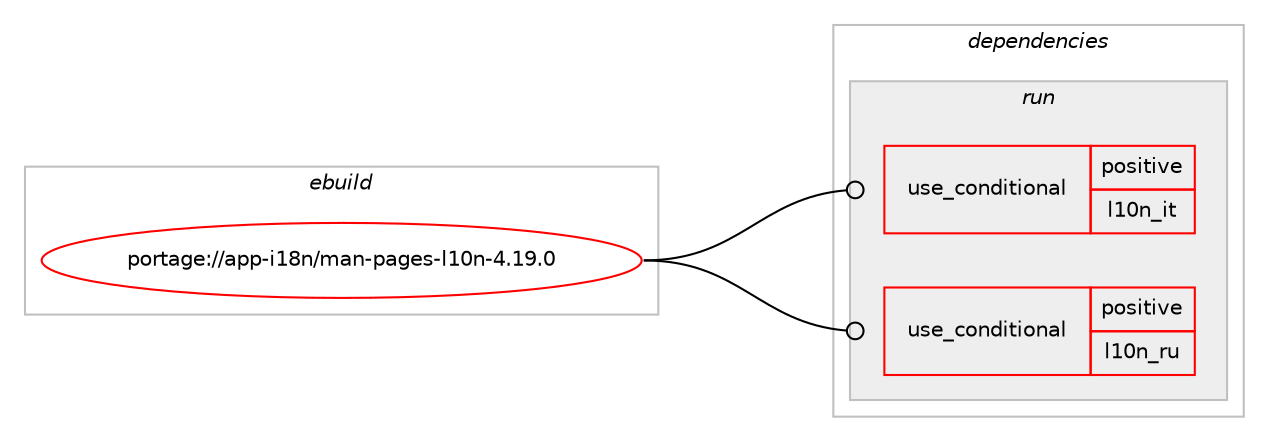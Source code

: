 digraph prolog {

# *************
# Graph options
# *************

newrank=true;
concentrate=true;
compound=true;
graph [rankdir=LR,fontname=Helvetica,fontsize=10,ranksep=1.5];#, ranksep=2.5, nodesep=0.2];
edge  [arrowhead=vee];
node  [fontname=Helvetica,fontsize=10];

# **********
# The ebuild
# **********

subgraph cluster_leftcol {
color=gray;
rank=same;
label=<<i>ebuild</i>>;
id [label="portage://app-i18n/man-pages-l10n-4.19.0", color=red, width=4, href="../app-i18n/man-pages-l10n-4.19.0.svg"];
}

# ****************
# The dependencies
# ****************

subgraph cluster_midcol {
color=gray;
label=<<i>dependencies</i>>;
subgraph cluster_compile {
fillcolor="#eeeeee";
style=filled;
label=<<i>compile</i>>;
}
subgraph cluster_compileandrun {
fillcolor="#eeeeee";
style=filled;
label=<<i>compile and run</i>>;
}
subgraph cluster_run {
fillcolor="#eeeeee";
style=filled;
label=<<i>run</i>>;
subgraph cond10730 {
dependency17067 [label=<<TABLE BORDER="0" CELLBORDER="1" CELLSPACING="0" CELLPADDING="4"><TR><TD ROWSPAN="3" CELLPADDING="10">use_conditional</TD></TR><TR><TD>positive</TD></TR><TR><TD>l10n_it</TD></TR></TABLE>>, shape=none, color=red];
# *** BEGIN UNKNOWN DEPENDENCY TYPE (TODO) ***
# dependency17067 -> package_dependency(portage://app-i18n/man-pages-l10n-4.19.0,run,weak,app-i18n,man-pages-it,none,[,,],[],[])
# *** END UNKNOWN DEPENDENCY TYPE (TODO) ***

}
id:e -> dependency17067:w [weight=20,style="solid",arrowhead="odot"];
subgraph cond10731 {
dependency17068 [label=<<TABLE BORDER="0" CELLBORDER="1" CELLSPACING="0" CELLPADDING="4"><TR><TD ROWSPAN="3" CELLPADDING="10">use_conditional</TD></TR><TR><TD>positive</TD></TR><TR><TD>l10n_ru</TD></TR></TABLE>>, shape=none, color=red];
# *** BEGIN UNKNOWN DEPENDENCY TYPE (TODO) ***
# dependency17068 -> package_dependency(portage://app-i18n/man-pages-l10n-4.19.0,run,weak,app-i18n,man-pages-ru,none,[,,],[],[])
# *** END UNKNOWN DEPENDENCY TYPE (TODO) ***

}
id:e -> dependency17068:w [weight=20,style="solid",arrowhead="odot"];
# *** BEGIN UNKNOWN DEPENDENCY TYPE (TODO) ***
# id -> package_dependency(portage://app-i18n/man-pages-l10n-4.19.0,run,no,virtual,man,none,[,,],[],[])
# *** END UNKNOWN DEPENDENCY TYPE (TODO) ***

}
}

# **************
# The candidates
# **************

subgraph cluster_choices {
rank=same;
color=gray;
label=<<i>candidates</i>>;

}

}
